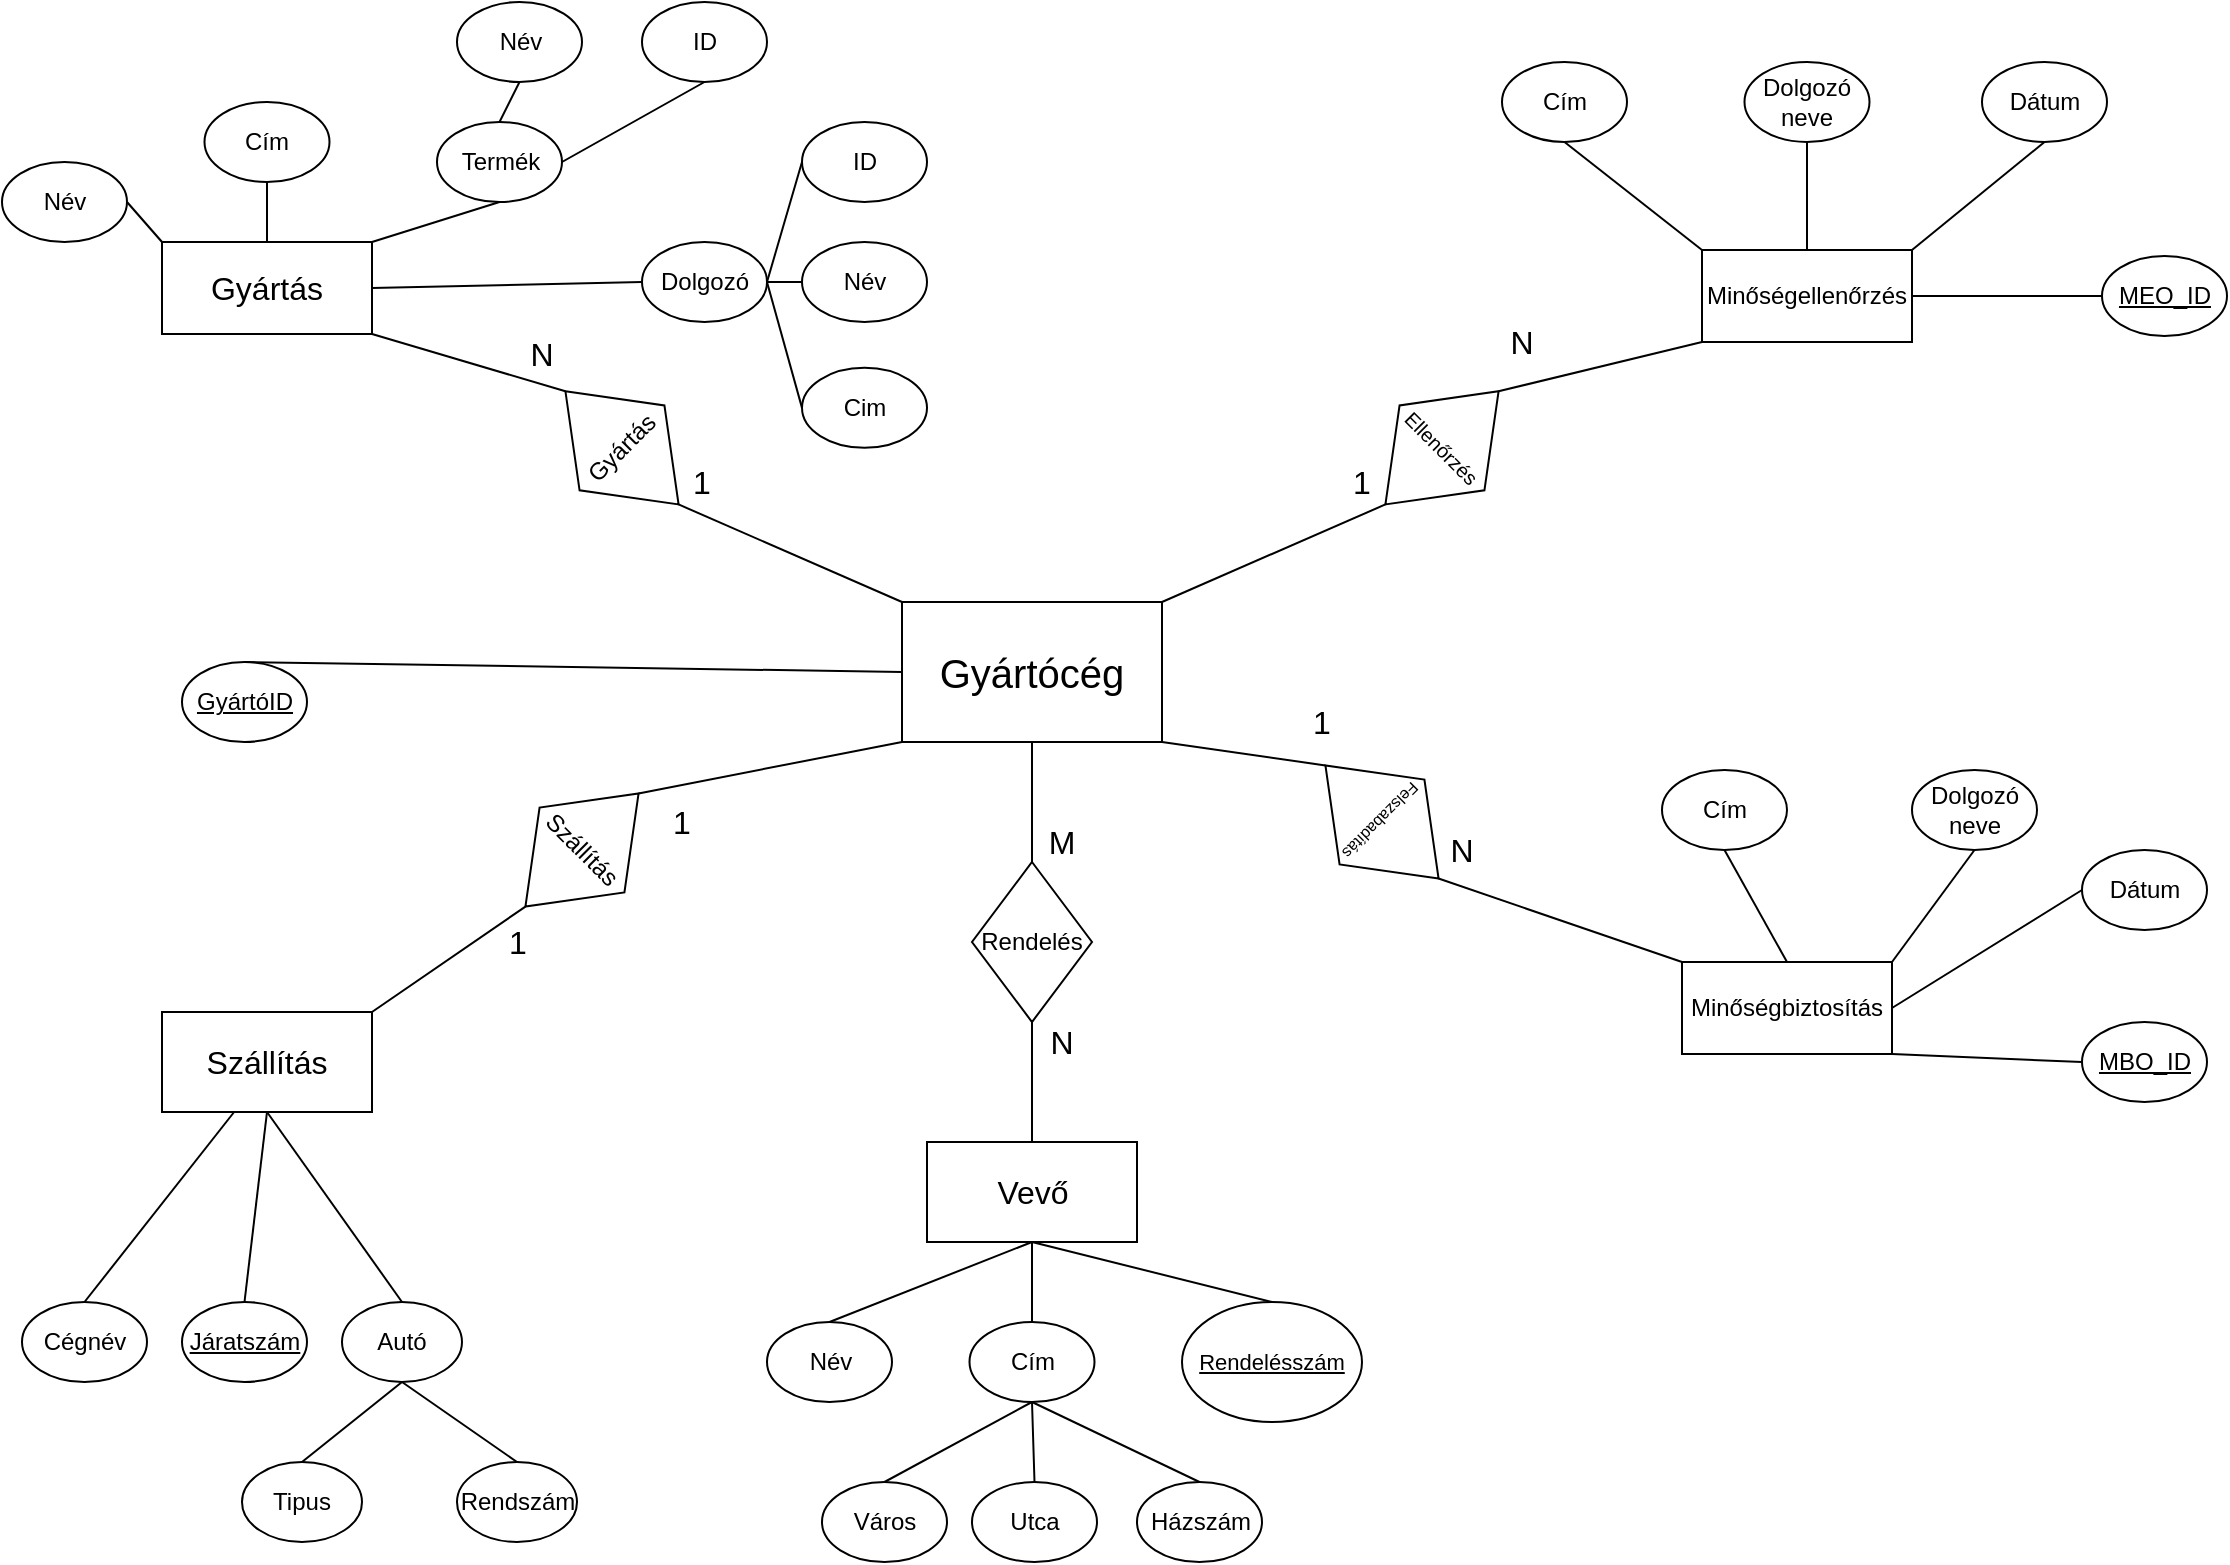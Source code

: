 <mxfile version="27.0.5">
  <diagram name="Page-1" id="xIXtGIpUdvKKng5NYEfO">
    <mxGraphModel dx="1489" dy="894" grid="1" gridSize="10" guides="1" tooltips="1" connect="1" arrows="1" fold="1" page="1" pageScale="1" pageWidth="1169" pageHeight="827" background="#ffffff" math="0" shadow="0">
      <root>
        <mxCell id="0" />
        <mxCell id="1" parent="0" />
        <mxCell id="x3FrayPWxcoxJuQc1qyT-40" value="&lt;font style=&quot;color: rgb(0, 0, 0); font-size: 20px;&quot;&gt;Gyártócég&lt;/font&gt;" style="rounded=0;whiteSpace=wrap;html=1;strokeColor=#000000;fillColor=#FFFFFF;" parent="1" vertex="1">
          <mxGeometry x="470" y="310" width="130" height="70" as="geometry" />
        </mxCell>
        <mxCell id="x3FrayPWxcoxJuQc1qyT-41" value="&lt;font style=&quot;font-size: 16px; color: rgb(0, 0, 0);&quot;&gt;Gyártás&lt;/font&gt;" style="rounded=0;whiteSpace=wrap;html=1;strokeColor=#000000;fillColor=#FFFFFF;" parent="1" vertex="1">
          <mxGeometry x="100" y="130" width="105" height="46" as="geometry" />
        </mxCell>
        <mxCell id="x3FrayPWxcoxJuQc1qyT-42" value="&lt;font style=&quot;color: rgb(0, 0, 0);&quot;&gt;Minőségellenőrzés&lt;/font&gt;" style="rounded=0;whiteSpace=wrap;html=1;strokeColor=#000000;fillColor=#FFFFFF;" parent="1" vertex="1">
          <mxGeometry x="870" y="134" width="105" height="46" as="geometry" />
        </mxCell>
        <mxCell id="x3FrayPWxcoxJuQc1qyT-43" value="&lt;font style=&quot;color: rgb(0, 0, 0);&quot;&gt;Minőségbiztosítás&lt;/font&gt;" style="rounded=0;whiteSpace=wrap;html=1;strokeColor=#000000;fillColor=#FFFFFF;" parent="1" vertex="1">
          <mxGeometry x="860" y="490" width="105" height="46" as="geometry" />
        </mxCell>
        <mxCell id="x3FrayPWxcoxJuQc1qyT-45" value="&lt;font style=&quot;font-size: 16px; color: rgb(0, 0, 0);&quot;&gt;Vevő&lt;/font&gt;" style="rounded=0;whiteSpace=wrap;html=1;strokeColor=#000000;fillColor=#FFFFFF;" parent="1" vertex="1">
          <mxGeometry x="482.5" y="580" width="105" height="50" as="geometry" />
        </mxCell>
        <mxCell id="x3FrayPWxcoxJuQc1qyT-46" value="&lt;font style=&quot;color: rgb(0, 0, 0);&quot;&gt;Gyártás&lt;/font&gt;" style="rhombus;whiteSpace=wrap;html=1;strokeColor=#000000;fillColor=#FFFFFF;rotation=-45;" parent="1" vertex="1">
          <mxGeometry x="300" y="192.93" width="60" height="80" as="geometry" />
        </mxCell>
        <mxCell id="x3FrayPWxcoxJuQc1qyT-47" value="&lt;font style=&quot;color: rgb(0, 0, 0); font-size: 10px;&quot;&gt;Ellenőrzés&lt;/font&gt;" style="rhombus;whiteSpace=wrap;html=1;strokeColor=#000000;fillColor=#FFFFFF;rotation=45;" parent="1" vertex="1">
          <mxGeometry x="710" y="192.93" width="60" height="80" as="geometry" />
        </mxCell>
        <mxCell id="x3FrayPWxcoxJuQc1qyT-48" value="&lt;font style=&quot;font-size: 8px; color: rgb(0, 0, 0);&quot;&gt;Felszabadítás&lt;/font&gt;" style="rhombus;whiteSpace=wrap;html=1;strokeColor=#000000;fillColor=#FFFFFF;rotation=135;" parent="1" vertex="1">
          <mxGeometry x="680" y="380" width="60" height="80" as="geometry" />
        </mxCell>
        <mxCell id="x3FrayPWxcoxJuQc1qyT-51" value="&lt;font style=&quot;color: rgb(0, 0, 0);&quot;&gt;Rendelés&lt;/font&gt;" style="rhombus;whiteSpace=wrap;html=1;strokeColor=#000000;fillColor=#FFFFFF;rotation=0;" parent="1" vertex="1">
          <mxGeometry x="505" y="440" width="60" height="80" as="geometry" />
        </mxCell>
        <mxCell id="x3FrayPWxcoxJuQc1qyT-52" value="" style="endArrow=none;html=1;rounded=0;strokeColor=#000000;entryX=0;entryY=1;entryDx=0;entryDy=0;exitX=0.5;exitY=0;exitDx=0;exitDy=0;" parent="1" source="x3FrayPWxcoxJuQc1qyT-47" target="x3FrayPWxcoxJuQc1qyT-42" edge="1">
          <mxGeometry width="50" height="50" relative="1" as="geometry">
            <mxPoint x="850" y="272.93" as="sourcePoint" />
            <mxPoint x="900" y="222.93" as="targetPoint" />
          </mxGeometry>
        </mxCell>
        <mxCell id="x3FrayPWxcoxJuQc1qyT-53" value="" style="endArrow=none;html=1;rounded=0;strokeColor=#000000;entryX=0.5;entryY=1;entryDx=0;entryDy=0;exitX=1;exitY=0;exitDx=0;exitDy=0;" parent="1" source="x3FrayPWxcoxJuQc1qyT-40" target="x3FrayPWxcoxJuQc1qyT-47" edge="1">
          <mxGeometry width="50" height="50" relative="1" as="geometry">
            <mxPoint x="620" y="334" as="sourcePoint" />
            <mxPoint x="670" y="284" as="targetPoint" />
          </mxGeometry>
        </mxCell>
        <mxCell id="x3FrayPWxcoxJuQc1qyT-54" value="" style="endArrow=none;html=1;rounded=0;strokeColor=#000000;entryX=1;entryY=1;entryDx=0;entryDy=0;exitX=0.5;exitY=1;exitDx=0;exitDy=0;" parent="1" source="x3FrayPWxcoxJuQc1qyT-48" target="x3FrayPWxcoxJuQc1qyT-40" edge="1">
          <mxGeometry width="50" height="50" relative="1" as="geometry">
            <mxPoint x="587.5" y="510" as="sourcePoint" />
            <mxPoint x="637.5" y="460" as="targetPoint" />
          </mxGeometry>
        </mxCell>
        <mxCell id="x3FrayPWxcoxJuQc1qyT-55" value="" style="endArrow=none;html=1;rounded=0;strokeColor=#000000;entryX=0.5;entryY=0;entryDx=0;entryDy=0;exitX=0;exitY=0;exitDx=0;exitDy=0;" parent="1" source="x3FrayPWxcoxJuQc1qyT-43" target="x3FrayPWxcoxJuQc1qyT-48" edge="1">
          <mxGeometry width="50" height="50" relative="1" as="geometry">
            <mxPoint x="720" y="540" as="sourcePoint" />
            <mxPoint x="770" y="490" as="targetPoint" />
          </mxGeometry>
        </mxCell>
        <mxCell id="x3FrayPWxcoxJuQc1qyT-56" value="" style="endArrow=none;html=1;rounded=0;strokeColor=#000000;entryX=1;entryY=1;entryDx=0;entryDy=0;exitX=0.5;exitY=0;exitDx=0;exitDy=0;" parent="1" source="x3FrayPWxcoxJuQc1qyT-46" target="x3FrayPWxcoxJuQc1qyT-41" edge="1">
          <mxGeometry width="50" height="50" relative="1" as="geometry">
            <mxPoint x="330" y="340" as="sourcePoint" />
            <mxPoint x="380" y="290" as="targetPoint" />
          </mxGeometry>
        </mxCell>
        <mxCell id="x3FrayPWxcoxJuQc1qyT-57" value="" style="endArrow=none;html=1;rounded=0;strokeColor=#000000;entryX=0.5;entryY=1;entryDx=0;entryDy=0;exitX=0;exitY=0;exitDx=0;exitDy=0;" parent="1" source="x3FrayPWxcoxJuQc1qyT-40" target="x3FrayPWxcoxJuQc1qyT-46" edge="1">
          <mxGeometry width="50" height="50" relative="1" as="geometry">
            <mxPoint x="270" y="414" as="sourcePoint" />
            <mxPoint x="320" y="364" as="targetPoint" />
          </mxGeometry>
        </mxCell>
        <mxCell id="x3FrayPWxcoxJuQc1qyT-62" value="" style="endArrow=none;html=1;rounded=0;strokeColor=#000000;entryX=0;entryY=0.5;entryDx=0;entryDy=0;exitX=0.5;exitY=0;exitDx=0;exitDy=0;" parent="1" source="x3FrayPWxcoxJuQc1qyT-70" target="x3FrayPWxcoxJuQc1qyT-40" edge="1">
          <mxGeometry width="50" height="50" relative="1" as="geometry">
            <mxPoint x="30" y="230" as="sourcePoint" />
            <mxPoint x="80" y="180" as="targetPoint" />
          </mxGeometry>
        </mxCell>
        <mxCell id="x3FrayPWxcoxJuQc1qyT-63" value="" style="endArrow=none;html=1;rounded=0;strokeColor=#000000;exitX=1;exitY=0.5;exitDx=0;exitDy=0;entryX=0;entryY=0;entryDx=0;entryDy=0;" parent="1" source="x3FrayPWxcoxJuQc1qyT-71" target="x3FrayPWxcoxJuQc1qyT-41" edge="1">
          <mxGeometry width="50" height="50" relative="1" as="geometry">
            <mxPoint x="280" y="100" as="sourcePoint" />
            <mxPoint x="330" y="50" as="targetPoint" />
          </mxGeometry>
        </mxCell>
        <mxCell id="x3FrayPWxcoxJuQc1qyT-64" value="" style="endArrow=none;html=1;rounded=0;strokeColor=#000000;entryX=0.5;entryY=1;entryDx=0;entryDy=0;exitX=0.5;exitY=0;exitDx=0;exitDy=0;" parent="1" source="x3FrayPWxcoxJuQc1qyT-41" target="x3FrayPWxcoxJuQc1qyT-72" edge="1">
          <mxGeometry width="50" height="50" relative="1" as="geometry">
            <mxPoint x="240" y="134" as="sourcePoint" />
            <mxPoint x="290" y="84" as="targetPoint" />
          </mxGeometry>
        </mxCell>
        <mxCell id="x3FrayPWxcoxJuQc1qyT-65" value="" style="endArrow=none;html=1;rounded=0;strokeColor=#000000;exitX=1;exitY=0;exitDx=0;exitDy=0;entryX=0.5;entryY=1;entryDx=0;entryDy=0;" parent="1" source="x3FrayPWxcoxJuQc1qyT-41" target="x3FrayPWxcoxJuQc1qyT-73" edge="1">
          <mxGeometry width="50" height="50" relative="1" as="geometry">
            <mxPoint x="240" y="176" as="sourcePoint" />
            <mxPoint x="290" y="126" as="targetPoint" />
          </mxGeometry>
        </mxCell>
        <mxCell id="x3FrayPWxcoxJuQc1qyT-66" value="" style="endArrow=none;html=1;rounded=0;strokeColor=#000000;entryX=0.5;entryY=1;entryDx=0;entryDy=0;exitX=1;exitY=0.5;exitDx=0;exitDy=0;" parent="1" source="x3FrayPWxcoxJuQc1qyT-73" target="x3FrayPWxcoxJuQc1qyT-74" edge="1">
          <mxGeometry width="50" height="50" relative="1" as="geometry">
            <mxPoint x="340" y="140" as="sourcePoint" />
            <mxPoint x="390" y="90" as="targetPoint" />
          </mxGeometry>
        </mxCell>
        <mxCell id="x3FrayPWxcoxJuQc1qyT-67" value="" style="endArrow=none;html=1;rounded=0;strokeColor=#000000;entryX=0.5;entryY=1;entryDx=0;entryDy=0;exitX=0.5;exitY=0;exitDx=0;exitDy=0;" parent="1" source="x3FrayPWxcoxJuQc1qyT-73" target="x3FrayPWxcoxJuQc1qyT-75" edge="1">
          <mxGeometry width="50" height="50" relative="1" as="geometry">
            <mxPoint x="410" y="140" as="sourcePoint" />
            <mxPoint x="460" y="90" as="targetPoint" />
          </mxGeometry>
        </mxCell>
        <mxCell id="x3FrayPWxcoxJuQc1qyT-68" value="" style="endArrow=none;html=1;rounded=0;strokeColor=#000000;entryX=0;entryY=0.5;entryDx=0;entryDy=0;exitX=1;exitY=0.5;exitDx=0;exitDy=0;" parent="1" source="x3FrayPWxcoxJuQc1qyT-41" target="x3FrayPWxcoxJuQc1qyT-76" edge="1">
          <mxGeometry width="50" height="50" relative="1" as="geometry">
            <mxPoint x="237.5" y="180" as="sourcePoint" />
            <mxPoint x="287.5" y="130" as="targetPoint" />
          </mxGeometry>
        </mxCell>
        <mxCell id="x3FrayPWxcoxJuQc1qyT-70" value="&lt;font style=&quot;color: rgb(0, 0, 0);&quot;&gt;&lt;u&gt;GyártóID&lt;/u&gt;&lt;/font&gt;" style="ellipse;whiteSpace=wrap;html=1;strokeColor=#000000;fillColor=#FFFFFF;" parent="1" vertex="1">
          <mxGeometry x="110" y="340" width="62.5" height="40" as="geometry" />
        </mxCell>
        <mxCell id="x3FrayPWxcoxJuQc1qyT-71" value="&lt;font style=&quot;color: rgb(0, 0, 0);&quot;&gt;Név&lt;/font&gt;" style="ellipse;whiteSpace=wrap;html=1;strokeColor=#000000;fillColor=#FFFFFF;" parent="1" vertex="1">
          <mxGeometry x="20" y="90" width="62.5" height="40" as="geometry" />
        </mxCell>
        <mxCell id="x3FrayPWxcoxJuQc1qyT-72" value="&lt;font style=&quot;color: rgb(0, 0, 0);&quot;&gt;Cím&lt;/font&gt;" style="ellipse;whiteSpace=wrap;html=1;strokeColor=#000000;fillColor=#FFFFFF;" parent="1" vertex="1">
          <mxGeometry x="121.25" y="60" width="62.5" height="40" as="geometry" />
        </mxCell>
        <mxCell id="x3FrayPWxcoxJuQc1qyT-73" value="&lt;font style=&quot;color: rgb(0, 0, 0);&quot;&gt;Termék&lt;/font&gt;" style="ellipse;whiteSpace=wrap;html=1;strokeColor=#000000;fillColor=#FFFFFF;" parent="1" vertex="1">
          <mxGeometry x="237.5" y="70" width="62.5" height="40" as="geometry" />
        </mxCell>
        <mxCell id="x3FrayPWxcoxJuQc1qyT-74" value="&lt;font style=&quot;color: rgb(0, 0, 0);&quot;&gt;ID&lt;/font&gt;" style="ellipse;whiteSpace=wrap;html=1;strokeColor=#000000;fillColor=#FFFFFF;" parent="1" vertex="1">
          <mxGeometry x="340" y="10" width="62.5" height="40" as="geometry" />
        </mxCell>
        <mxCell id="x3FrayPWxcoxJuQc1qyT-75" value="&lt;font style=&quot;color: rgb(0, 0, 0);&quot;&gt;Név&lt;/font&gt;" style="ellipse;whiteSpace=wrap;html=1;strokeColor=#000000;fillColor=#FFFFFF;" parent="1" vertex="1">
          <mxGeometry x="247.5" y="10" width="62.5" height="40" as="geometry" />
        </mxCell>
        <mxCell id="x3FrayPWxcoxJuQc1qyT-76" value="&lt;font style=&quot;color: rgb(0, 0, 0);&quot;&gt;Dolgozó&lt;/font&gt;" style="ellipse;whiteSpace=wrap;html=1;strokeColor=#000000;fillColor=#FFFFFF;" parent="1" vertex="1">
          <mxGeometry x="340" y="130" width="62.5" height="40" as="geometry" />
        </mxCell>
        <mxCell id="x3FrayPWxcoxJuQc1qyT-78" value="" style="endArrow=none;html=1;rounded=0;strokeColor=#000000;entryX=0;entryY=0.5;entryDx=0;entryDy=0;exitX=1;exitY=0.5;exitDx=0;exitDy=0;" parent="1" source="x3FrayPWxcoxJuQc1qyT-76" target="x3FrayPWxcoxJuQc1qyT-79" edge="1">
          <mxGeometry width="50" height="50" relative="1" as="geometry">
            <mxPoint x="340" y="140" as="sourcePoint" />
            <mxPoint x="390" y="90" as="targetPoint" />
          </mxGeometry>
        </mxCell>
        <mxCell id="x3FrayPWxcoxJuQc1qyT-79" value="&lt;font style=&quot;color: rgb(0, 0, 0);&quot;&gt;ID&lt;/font&gt;" style="ellipse;whiteSpace=wrap;html=1;strokeColor=#000000;fillColor=#FFFFFF;" parent="1" vertex="1">
          <mxGeometry x="420" y="70" width="62.5" height="40" as="geometry" />
        </mxCell>
        <mxCell id="x3FrayPWxcoxJuQc1qyT-80" value="&lt;font style=&quot;color: rgb(0, 0, 0);&quot;&gt;Név&lt;/font&gt;" style="ellipse;whiteSpace=wrap;html=1;strokeColor=#000000;fillColor=#FFFFFF;" parent="1" vertex="1">
          <mxGeometry x="420" y="130" width="62.5" height="40" as="geometry" />
        </mxCell>
        <mxCell id="x3FrayPWxcoxJuQc1qyT-81" value="&lt;font style=&quot;color: rgb(0, 0, 0);&quot;&gt;Cim&lt;/font&gt;" style="ellipse;whiteSpace=wrap;html=1;strokeColor=#000000;fillColor=#FFFFFF;" parent="1" vertex="1">
          <mxGeometry x="420" y="192.93" width="62.5" height="40" as="geometry" />
        </mxCell>
        <mxCell id="x3FrayPWxcoxJuQc1qyT-82" value="" style="endArrow=none;html=1;rounded=0;strokeColor=#000000;entryX=0;entryY=0.5;entryDx=0;entryDy=0;exitX=1;exitY=0.5;exitDx=0;exitDy=0;" parent="1" source="x3FrayPWxcoxJuQc1qyT-76" target="x3FrayPWxcoxJuQc1qyT-80" edge="1">
          <mxGeometry width="50" height="50" relative="1" as="geometry">
            <mxPoint x="490" y="160" as="sourcePoint" />
            <mxPoint x="540" y="110" as="targetPoint" />
          </mxGeometry>
        </mxCell>
        <mxCell id="x3FrayPWxcoxJuQc1qyT-83" value="" style="endArrow=none;html=1;rounded=0;strokeColor=#000000;entryX=1;entryY=0.5;entryDx=0;entryDy=0;exitX=0;exitY=0.5;exitDx=0;exitDy=0;" parent="1" source="x3FrayPWxcoxJuQc1qyT-81" target="x3FrayPWxcoxJuQc1qyT-76" edge="1">
          <mxGeometry width="50" height="50" relative="1" as="geometry">
            <mxPoint x="535" y="230" as="sourcePoint" />
            <mxPoint x="585" y="180" as="targetPoint" />
          </mxGeometry>
        </mxCell>
        <mxCell id="x3FrayPWxcoxJuQc1qyT-86" value="" style="endArrow=none;html=1;rounded=0;strokeColor=#000000;entryX=0.5;entryY=1;entryDx=0;entryDy=0;exitX=0.5;exitY=0;exitDx=0;exitDy=0;" parent="1" source="x3FrayPWxcoxJuQc1qyT-95" target="x3FrayPWxcoxJuQc1qyT-45" edge="1">
          <mxGeometry width="50" height="50" relative="1" as="geometry">
            <mxPoint x="390" y="678" as="sourcePoint" />
            <mxPoint x="440" y="628" as="targetPoint" />
          </mxGeometry>
        </mxCell>
        <mxCell id="x3FrayPWxcoxJuQc1qyT-87" value="" style="endArrow=none;html=1;rounded=0;strokeColor=#000000;entryX=0.5;entryY=1;entryDx=0;entryDy=0;exitX=0.5;exitY=0;exitDx=0;exitDy=0;" parent="1" source="x3FrayPWxcoxJuQc1qyT-97" target="x3FrayPWxcoxJuQc1qyT-45" edge="1">
          <mxGeometry width="50" height="50" relative="1" as="geometry">
            <mxPoint x="660" y="650" as="sourcePoint" />
            <mxPoint x="710" y="600" as="targetPoint" />
          </mxGeometry>
        </mxCell>
        <mxCell id="x3FrayPWxcoxJuQc1qyT-88" value="" style="endArrow=none;html=1;rounded=0;strokeColor=#000000;entryX=0.5;entryY=1;entryDx=0;entryDy=0;exitX=0.5;exitY=0;exitDx=0;exitDy=0;" parent="1" source="x3FrayPWxcoxJuQc1qyT-96" target="x3FrayPWxcoxJuQc1qyT-45" edge="1">
          <mxGeometry width="50" height="50" relative="1" as="geometry">
            <mxPoint x="440" y="760" as="sourcePoint" />
            <mxPoint x="490" y="710" as="targetPoint" />
          </mxGeometry>
        </mxCell>
        <mxCell id="x3FrayPWxcoxJuQc1qyT-89" value="" style="endArrow=none;html=1;rounded=0;strokeColor=#000000;entryX=0.5;entryY=1;entryDx=0;entryDy=0;exitX=0.5;exitY=0;exitDx=0;exitDy=0;" parent="1" source="x3FrayPWxcoxJuQc1qyT-42" target="x3FrayPWxcoxJuQc1qyT-99" edge="1">
          <mxGeometry width="50" height="50" relative="1" as="geometry">
            <mxPoint x="880" y="137" as="sourcePoint" />
            <mxPoint x="930" y="87" as="targetPoint" />
          </mxGeometry>
        </mxCell>
        <mxCell id="x3FrayPWxcoxJuQc1qyT-90" value="" style="endArrow=none;html=1;rounded=0;strokeColor=#000000;entryX=0.5;entryY=1;entryDx=0;entryDy=0;exitX=1;exitY=0;exitDx=0;exitDy=0;" parent="1" source="x3FrayPWxcoxJuQc1qyT-42" target="x3FrayPWxcoxJuQc1qyT-100" edge="1">
          <mxGeometry width="50" height="50" relative="1" as="geometry">
            <mxPoint x="965" y="232.93" as="sourcePoint" />
            <mxPoint x="1015" y="182.93" as="targetPoint" />
          </mxGeometry>
        </mxCell>
        <mxCell id="x3FrayPWxcoxJuQc1qyT-91" value="" style="endArrow=none;html=1;rounded=0;strokeColor=#000000;entryX=0;entryY=0.5;entryDx=0;entryDy=0;exitX=1;exitY=0.5;exitDx=0;exitDy=0;" parent="1" source="x3FrayPWxcoxJuQc1qyT-42" target="x3FrayPWxcoxJuQc1qyT-101" edge="1">
          <mxGeometry width="50" height="50" relative="1" as="geometry">
            <mxPoint x="975" y="220" as="sourcePoint" />
            <mxPoint x="1025" y="170" as="targetPoint" />
          </mxGeometry>
        </mxCell>
        <mxCell id="x3FrayPWxcoxJuQc1qyT-92" value="" style="endArrow=none;html=1;rounded=0;strokeColor=#000000;entryX=0.5;entryY=1;entryDx=0;entryDy=0;exitX=0;exitY=0;exitDx=0;exitDy=0;" parent="1" source="x3FrayPWxcoxJuQc1qyT-42" target="x3FrayPWxcoxJuQc1qyT-98" edge="1">
          <mxGeometry width="50" height="50" relative="1" as="geometry">
            <mxPoint x="770" y="160" as="sourcePoint" />
            <mxPoint x="820" y="110" as="targetPoint" />
          </mxGeometry>
        </mxCell>
        <mxCell id="x3FrayPWxcoxJuQc1qyT-95" value="&lt;font style=&quot;color: rgb(0, 0, 0);&quot;&gt;Név&lt;/font&gt;" style="ellipse;whiteSpace=wrap;html=1;strokeColor=#000000;fillColor=#FFFFFF;" parent="1" vertex="1">
          <mxGeometry x="402.5" y="670" width="62.5" height="40" as="geometry" />
        </mxCell>
        <mxCell id="x3FrayPWxcoxJuQc1qyT-96" value="&lt;font style=&quot;color: rgb(0, 0, 0);&quot;&gt;Cím&lt;/font&gt;" style="ellipse;whiteSpace=wrap;html=1;strokeColor=#000000;fillColor=#FFFFFF;" parent="1" vertex="1">
          <mxGeometry x="503.75" y="670" width="62.5" height="40" as="geometry" />
        </mxCell>
        <mxCell id="x3FrayPWxcoxJuQc1qyT-97" value="&lt;font style=&quot;color: rgb(0, 0, 0); font-size: 11px;&quot;&gt;&lt;u style=&quot;&quot;&gt;Rendelésszám&lt;/u&gt;&lt;/font&gt;" style="ellipse;whiteSpace=wrap;html=1;strokeColor=#000000;fillColor=#FFFFFF;" parent="1" vertex="1">
          <mxGeometry x="610" y="660" width="90" height="60" as="geometry" />
        </mxCell>
        <mxCell id="x3FrayPWxcoxJuQc1qyT-98" value="&lt;font style=&quot;color: rgb(0, 0, 0);&quot;&gt;Cím&lt;/font&gt;" style="ellipse;whiteSpace=wrap;html=1;strokeColor=#000000;fillColor=#FFFFFF;" parent="1" vertex="1">
          <mxGeometry x="770" y="40" width="62.5" height="40" as="geometry" />
        </mxCell>
        <mxCell id="x3FrayPWxcoxJuQc1qyT-99" value="&lt;font style=&quot;color: rgb(0, 0, 0);&quot;&gt;Dolgozó neve&lt;/font&gt;" style="ellipse;whiteSpace=wrap;html=1;strokeColor=#000000;fillColor=#FFFFFF;" parent="1" vertex="1">
          <mxGeometry x="891.25" y="40" width="62.5" height="40" as="geometry" />
        </mxCell>
        <mxCell id="x3FrayPWxcoxJuQc1qyT-100" value="&lt;font style=&quot;color: rgb(0, 0, 0);&quot;&gt;Dátum&lt;/font&gt;" style="ellipse;whiteSpace=wrap;html=1;strokeColor=#000000;fillColor=#FFFFFF;" parent="1" vertex="1">
          <mxGeometry x="1010" y="40" width="62.5" height="40" as="geometry" />
        </mxCell>
        <mxCell id="x3FrayPWxcoxJuQc1qyT-101" value="&lt;font style=&quot;color: rgb(0, 0, 0);&quot;&gt;&lt;u&gt;MEO_ID&lt;/u&gt;&lt;/font&gt;" style="ellipse;whiteSpace=wrap;html=1;strokeColor=#000000;fillColor=#FFFFFF;" parent="1" vertex="1">
          <mxGeometry x="1070" y="137" width="62.5" height="40" as="geometry" />
        </mxCell>
        <mxCell id="x3FrayPWxcoxJuQc1qyT-102" value="" style="endArrow=none;html=1;rounded=0;strokeColor=#000000;entryX=0.5;entryY=1;entryDx=0;entryDy=0;exitX=0.5;exitY=0;exitDx=0;exitDy=0;" parent="1" source="x3FrayPWxcoxJuQc1qyT-43" target="x3FrayPWxcoxJuQc1qyT-111" edge="1">
          <mxGeometry width="50" height="50" relative="1" as="geometry">
            <mxPoint x="760" y="500" as="sourcePoint" />
            <mxPoint x="810" y="450" as="targetPoint" />
          </mxGeometry>
        </mxCell>
        <mxCell id="x3FrayPWxcoxJuQc1qyT-103" value="" style="endArrow=none;html=1;rounded=0;strokeColor=#000000;entryX=0.5;entryY=1;entryDx=0;entryDy=0;exitX=1;exitY=0;exitDx=0;exitDy=0;" parent="1" source="x3FrayPWxcoxJuQc1qyT-43" target="x3FrayPWxcoxJuQc1qyT-112" edge="1">
          <mxGeometry width="50" height="50" relative="1" as="geometry">
            <mxPoint x="950" y="628" as="sourcePoint" />
            <mxPoint x="1000" y="578" as="targetPoint" />
          </mxGeometry>
        </mxCell>
        <mxCell id="x3FrayPWxcoxJuQc1qyT-104" value="" style="endArrow=none;html=1;rounded=0;strokeColor=#000000;entryX=0;entryY=0.5;entryDx=0;entryDy=0;exitX=1;exitY=0.5;exitDx=0;exitDy=0;" parent="1" source="x3FrayPWxcoxJuQc1qyT-43" target="x3FrayPWxcoxJuQc1qyT-113" edge="1">
          <mxGeometry width="50" height="50" relative="1" as="geometry">
            <mxPoint x="965" y="610" as="sourcePoint" />
            <mxPoint x="1015" y="560" as="targetPoint" />
          </mxGeometry>
        </mxCell>
        <mxCell id="x3FrayPWxcoxJuQc1qyT-105" value="" style="endArrow=none;html=1;rounded=0;strokeColor=#000000;entryX=0;entryY=0.5;entryDx=0;entryDy=0;exitX=1;exitY=1;exitDx=0;exitDy=0;" parent="1" source="x3FrayPWxcoxJuQc1qyT-43" target="x3FrayPWxcoxJuQc1qyT-114" edge="1">
          <mxGeometry width="50" height="50" relative="1" as="geometry">
            <mxPoint x="940" y="645" as="sourcePoint" />
            <mxPoint x="990" y="595" as="targetPoint" />
          </mxGeometry>
        </mxCell>
        <mxCell id="x3FrayPWxcoxJuQc1qyT-106" value="" style="endArrow=none;html=1;rounded=0;strokeColor=#000000;entryX=0.5;entryY=1;entryDx=0;entryDy=0;exitX=0.5;exitY=0;exitDx=0;exitDy=0;" parent="1" source="x3FrayPWxcoxJuQc1qyT-51" target="x3FrayPWxcoxJuQc1qyT-40" edge="1">
          <mxGeometry width="50" height="50" relative="1" as="geometry">
            <mxPoint x="440" y="464" as="sourcePoint" />
            <mxPoint x="490" y="414" as="targetPoint" />
          </mxGeometry>
        </mxCell>
        <mxCell id="x3FrayPWxcoxJuQc1qyT-107" value="" style="endArrow=none;html=1;rounded=0;strokeColor=#000000;entryX=0.5;entryY=1;entryDx=0;entryDy=0;exitX=0.5;exitY=0;exitDx=0;exitDy=0;" parent="1" source="x3FrayPWxcoxJuQc1qyT-45" target="x3FrayPWxcoxJuQc1qyT-51" edge="1">
          <mxGeometry width="50" height="50" relative="1" as="geometry">
            <mxPoint x="400" y="586" as="sourcePoint" />
            <mxPoint x="450" y="536" as="targetPoint" />
          </mxGeometry>
        </mxCell>
        <mxCell id="x3FrayPWxcoxJuQc1qyT-108" value="" style="endArrow=none;html=1;rounded=0;strokeColor=#000000;entryX=0;entryY=1;entryDx=0;entryDy=0;exitX=0.5;exitY=0;exitDx=0;exitDy=0;" parent="1" source="x3FrayPWxcoxJuQc1qyT-117" target="x3FrayPWxcoxJuQc1qyT-40" edge="1">
          <mxGeometry width="50" height="50" relative="1" as="geometry">
            <mxPoint x="346.25" y="445" as="sourcePoint" />
            <mxPoint x="396.25" y="395" as="targetPoint" />
          </mxGeometry>
        </mxCell>
        <mxCell id="x3FrayPWxcoxJuQc1qyT-109" value="" style="endArrow=none;html=1;rounded=0;strokeColor=#000000;entryX=0.5;entryY=1;entryDx=0;entryDy=0;exitX=1;exitY=0;exitDx=0;exitDy=0;" parent="1" source="x3FrayPWxcoxJuQc1qyT-115" target="x3FrayPWxcoxJuQc1qyT-117" edge="1">
          <mxGeometry width="50" height="50" relative="1" as="geometry">
            <mxPoint x="150" y="490" as="sourcePoint" />
            <mxPoint x="200" y="440" as="targetPoint" />
          </mxGeometry>
        </mxCell>
        <mxCell id="x3FrayPWxcoxJuQc1qyT-110" value="" style="endArrow=none;html=1;rounded=0;strokeColor=#000000;entryX=0.381;entryY=0.9;entryDx=0;entryDy=0;entryPerimeter=0;exitX=0.5;exitY=0;exitDx=0;exitDy=0;" parent="1" source="x3FrayPWxcoxJuQc1qyT-116" target="x3FrayPWxcoxJuQc1qyT-115" edge="1">
          <mxGeometry width="50" height="50" relative="1" as="geometry">
            <mxPoint x="58.75" y="630" as="sourcePoint" />
            <mxPoint x="108.75" y="580" as="targetPoint" />
          </mxGeometry>
        </mxCell>
        <mxCell id="x3FrayPWxcoxJuQc1qyT-111" value="&lt;font style=&quot;color: rgb(0, 0, 0);&quot;&gt;Cím&lt;/font&gt;" style="ellipse;whiteSpace=wrap;html=1;strokeColor=#000000;fillColor=#FFFFFF;" parent="1" vertex="1">
          <mxGeometry x="850" y="394" width="62.5" height="40" as="geometry" />
        </mxCell>
        <mxCell id="x3FrayPWxcoxJuQc1qyT-112" value="&lt;font style=&quot;color: rgb(0, 0, 0);&quot;&gt;Dolgozó neve&lt;/font&gt;" style="ellipse;whiteSpace=wrap;html=1;strokeColor=#000000;fillColor=#FFFFFF;" parent="1" vertex="1">
          <mxGeometry x="975" y="394" width="62.5" height="40" as="geometry" />
        </mxCell>
        <mxCell id="x3FrayPWxcoxJuQc1qyT-113" value="&lt;font style=&quot;color: rgb(0, 0, 0);&quot;&gt;Dátum&lt;/font&gt;" style="ellipse;whiteSpace=wrap;html=1;strokeColor=#000000;fillColor=#FFFFFF;" parent="1" vertex="1">
          <mxGeometry x="1060" y="434" width="62.5" height="40" as="geometry" />
        </mxCell>
        <mxCell id="x3FrayPWxcoxJuQc1qyT-114" value="&lt;font style=&quot;color: rgb(0, 0, 0);&quot;&gt;&lt;u&gt;MBO_ID&lt;/u&gt;&lt;/font&gt;" style="ellipse;whiteSpace=wrap;html=1;strokeColor=#000000;fillColor=#FFFFFF;" parent="1" vertex="1">
          <mxGeometry x="1060" y="520" width="62.5" height="40" as="geometry" />
        </mxCell>
        <mxCell id="x3FrayPWxcoxJuQc1qyT-115" value="&lt;font style=&quot;font-size: 16px; color: rgb(0, 0, 0);&quot;&gt;Szállítás&lt;/font&gt;" style="rounded=0;whiteSpace=wrap;html=1;strokeColor=#000000;fillColor=#FFFFFF;" parent="1" vertex="1">
          <mxGeometry x="100" y="515" width="105" height="50" as="geometry" />
        </mxCell>
        <mxCell id="x3FrayPWxcoxJuQc1qyT-116" value="&lt;font style=&quot;color: rgb(0, 0, 0);&quot;&gt;Cégnév&lt;/font&gt;" style="ellipse;whiteSpace=wrap;html=1;strokeColor=#000000;fillColor=#FFFFFF;" parent="1" vertex="1">
          <mxGeometry x="30" y="660" width="62.5" height="40" as="geometry" />
        </mxCell>
        <mxCell id="x3FrayPWxcoxJuQc1qyT-117" value="&lt;font style=&quot;color: rgb(0, 0, 0);&quot;&gt;Szállítás&lt;/font&gt;" style="rhombus;whiteSpace=wrap;html=1;strokeColor=#000000;fillColor=#FFFFFF;rotation=45;" parent="1" vertex="1">
          <mxGeometry x="280" y="394" width="60" height="80" as="geometry" />
        </mxCell>
        <mxCell id="x3FrayPWxcoxJuQc1qyT-118" value="&lt;font style=&quot;color: rgb(0, 0, 0);&quot;&gt;&lt;u&gt;Járatszám&lt;/u&gt;&lt;/font&gt;" style="ellipse;whiteSpace=wrap;html=1;strokeColor=#000000;fillColor=#FFFFFF;" parent="1" vertex="1">
          <mxGeometry x="110" y="660" width="62.5" height="40" as="geometry" />
        </mxCell>
        <mxCell id="x3FrayPWxcoxJuQc1qyT-119" value="" style="endArrow=none;html=1;rounded=0;strokeColor=#000000;entryX=0.5;entryY=1;entryDx=0;entryDy=0;exitX=0.5;exitY=0;exitDx=0;exitDy=0;" parent="1" source="x3FrayPWxcoxJuQc1qyT-118" target="x3FrayPWxcoxJuQc1qyT-115" edge="1">
          <mxGeometry width="50" height="50" relative="1" as="geometry">
            <mxPoint x="121.25" y="640" as="sourcePoint" />
            <mxPoint x="171.25" y="590" as="targetPoint" />
          </mxGeometry>
        </mxCell>
        <mxCell id="x3FrayPWxcoxJuQc1qyT-120" value="&lt;font style=&quot;color: rgb(0, 0, 0);&quot;&gt;Város&lt;/font&gt;" style="ellipse;whiteSpace=wrap;html=1;strokeColor=#000000;fillColor=#FFFFFF;" parent="1" vertex="1">
          <mxGeometry x="430" y="750" width="62.5" height="40" as="geometry" />
        </mxCell>
        <mxCell id="x3FrayPWxcoxJuQc1qyT-121" value="&lt;font style=&quot;color: rgb(0, 0, 0);&quot;&gt;Utca&lt;/font&gt;" style="ellipse;whiteSpace=wrap;html=1;strokeColor=#000000;fillColor=#FFFFFF;" parent="1" vertex="1">
          <mxGeometry x="505" y="750" width="62.5" height="40" as="geometry" />
        </mxCell>
        <mxCell id="x3FrayPWxcoxJuQc1qyT-122" value="&lt;font style=&quot;color: rgb(0, 0, 0);&quot;&gt;Házszám&lt;/font&gt;" style="ellipse;whiteSpace=wrap;html=1;strokeColor=#000000;fillColor=#FFFFFF;" parent="1" vertex="1">
          <mxGeometry x="587.5" y="750" width="62.5" height="40" as="geometry" />
        </mxCell>
        <mxCell id="x3FrayPWxcoxJuQc1qyT-123" value="" style="endArrow=none;html=1;rounded=0;strokeColor=#000000;exitX=0.5;exitY=1;exitDx=0;exitDy=0;entryX=0.5;entryY=0;entryDx=0;entryDy=0;" parent="1" source="x3FrayPWxcoxJuQc1qyT-96" target="x3FrayPWxcoxJuQc1qyT-120" edge="1">
          <mxGeometry width="50" height="50" relative="1" as="geometry">
            <mxPoint x="390" y="720" as="sourcePoint" />
            <mxPoint x="340" y="790" as="targetPoint" />
          </mxGeometry>
        </mxCell>
        <mxCell id="x3FrayPWxcoxJuQc1qyT-124" value="" style="endArrow=none;html=1;rounded=0;strokeColor=#000000;exitX=0.5;exitY=1;exitDx=0;exitDy=0;entryX=0.5;entryY=0;entryDx=0;entryDy=0;" parent="1" source="x3FrayPWxcoxJuQc1qyT-96" target="x3FrayPWxcoxJuQc1qyT-121" edge="1">
          <mxGeometry width="50" height="50" relative="1" as="geometry">
            <mxPoint x="760" y="720" as="sourcePoint" />
            <mxPoint x="710" y="790" as="targetPoint" />
          </mxGeometry>
        </mxCell>
        <mxCell id="x3FrayPWxcoxJuQc1qyT-125" value="" style="endArrow=none;html=1;rounded=0;strokeColor=#000000;exitX=0.5;exitY=1;exitDx=0;exitDy=0;entryX=0.5;entryY=0;entryDx=0;entryDy=0;" parent="1" source="x3FrayPWxcoxJuQc1qyT-96" target="x3FrayPWxcoxJuQc1qyT-122" edge="1">
          <mxGeometry width="50" height="50" relative="1" as="geometry">
            <mxPoint x="740" y="720" as="sourcePoint" />
            <mxPoint x="690" y="790" as="targetPoint" />
          </mxGeometry>
        </mxCell>
        <mxCell id="x3FrayPWxcoxJuQc1qyT-126" value="" style="endArrow=none;html=1;rounded=0;strokeColor=#000000;exitX=0.5;exitY=1;exitDx=0;exitDy=0;entryX=0.5;entryY=0;entryDx=0;entryDy=0;" parent="1" source="x3FrayPWxcoxJuQc1qyT-115" target="x3FrayPWxcoxJuQc1qyT-130" edge="1">
          <mxGeometry width="50" height="50" relative="1" as="geometry">
            <mxPoint x="320" y="600" as="sourcePoint" />
            <mxPoint x="270" y="670" as="targetPoint" />
          </mxGeometry>
        </mxCell>
        <mxCell id="x3FrayPWxcoxJuQc1qyT-127" value="" style="endArrow=none;html=1;rounded=0;strokeColor=#000000;exitX=0.5;exitY=1;exitDx=0;exitDy=0;entryX=0.5;entryY=0;entryDx=0;entryDy=0;" parent="1" source="x3FrayPWxcoxJuQc1qyT-130" target="x3FrayPWxcoxJuQc1qyT-131" edge="1">
          <mxGeometry width="50" height="50" relative="1" as="geometry">
            <mxPoint x="92.5" y="720" as="sourcePoint" />
            <mxPoint x="42.5" y="790" as="targetPoint" />
          </mxGeometry>
        </mxCell>
        <mxCell id="x3FrayPWxcoxJuQc1qyT-128" value="" style="endArrow=none;html=1;rounded=0;strokeColor=#000000;exitX=0.5;exitY=1;exitDx=0;exitDy=0;entryX=0.5;entryY=0;entryDx=0;entryDy=0;" parent="1" source="x3FrayPWxcoxJuQc1qyT-130" target="x3FrayPWxcoxJuQc1qyT-132" edge="1">
          <mxGeometry width="50" height="50" relative="1" as="geometry">
            <mxPoint x="255" y="700" as="sourcePoint" />
            <mxPoint x="205" y="770" as="targetPoint" />
          </mxGeometry>
        </mxCell>
        <mxCell id="x3FrayPWxcoxJuQc1qyT-130" value="&lt;font style=&quot;color: rgb(0, 0, 0);&quot;&gt;Autó&lt;/font&gt;" style="ellipse;whiteSpace=wrap;html=1;strokeColor=#000000;fillColor=#FFFFFF;" parent="1" vertex="1">
          <mxGeometry x="190" y="660" width="60" height="40" as="geometry" />
        </mxCell>
        <mxCell id="x3FrayPWxcoxJuQc1qyT-131" value="&lt;font style=&quot;color: rgb(0, 0, 0);&quot;&gt;Tipus&lt;/font&gt;" style="ellipse;whiteSpace=wrap;html=1;strokeColor=#000000;fillColor=#FFFFFF;" parent="1" vertex="1">
          <mxGeometry x="140" y="740" width="60" height="40" as="geometry" />
        </mxCell>
        <mxCell id="x3FrayPWxcoxJuQc1qyT-132" value="&lt;font style=&quot;color: rgb(0, 0, 0);&quot;&gt;Rendszám&lt;/font&gt;" style="ellipse;whiteSpace=wrap;html=1;strokeColor=#000000;fillColor=#FFFFFF;" parent="1" vertex="1">
          <mxGeometry x="247.5" y="740" width="60" height="40" as="geometry" />
        </mxCell>
        <mxCell id="UOhEeOM4flEoUmXimytb-1" value="&lt;font style=&quot;font-size: 16px; color: rgb(0, 0, 0);&quot;&gt;1&lt;/font&gt;" style="text;html=1;align=center;verticalAlign=middle;whiteSpace=wrap;rounded=0;" parent="1" vertex="1">
          <mxGeometry x="360" y="240" width="20" height="20" as="geometry" />
        </mxCell>
        <mxCell id="UOhEeOM4flEoUmXimytb-2" value="&lt;font style=&quot;font-size: 16px; color: rgb(0, 0, 0);&quot;&gt;N&lt;/font&gt;" style="text;html=1;align=center;verticalAlign=middle;whiteSpace=wrap;rounded=0;" parent="1" vertex="1">
          <mxGeometry x="280" y="176" width="20" height="20" as="geometry" />
        </mxCell>
        <mxCell id="UOhEeOM4flEoUmXimytb-3" value="&lt;font style=&quot;font-size: 16px; color: rgb(0, 0, 0);&quot;&gt;1&lt;/font&gt;" style="text;html=1;align=center;verticalAlign=middle;whiteSpace=wrap;rounded=0;" parent="1" vertex="1">
          <mxGeometry x="690" y="240" width="20" height="20" as="geometry" />
        </mxCell>
        <mxCell id="UOhEeOM4flEoUmXimytb-4" value="&lt;font style=&quot;font-size: 16px; color: rgb(0, 0, 0);&quot;&gt;N&lt;/font&gt;" style="text;html=1;align=center;verticalAlign=middle;whiteSpace=wrap;rounded=0;" parent="1" vertex="1">
          <mxGeometry x="770" y="170" width="20" height="20" as="geometry" />
        </mxCell>
        <mxCell id="UOhEeOM4flEoUmXimytb-5" value="&lt;font style=&quot;font-size: 16px; color: rgb(0, 0, 0);&quot;&gt;N&lt;/font&gt;" style="text;html=1;align=center;verticalAlign=middle;whiteSpace=wrap;rounded=0;" parent="1" vertex="1">
          <mxGeometry x="540" y="520" width="20" height="20" as="geometry" />
        </mxCell>
        <mxCell id="UOhEeOM4flEoUmXimytb-6" value="&lt;font style=&quot;font-size: 16px; color: rgb(0, 0, 0);&quot;&gt;M&lt;/font&gt;" style="text;html=1;align=center;verticalAlign=middle;whiteSpace=wrap;rounded=0;" parent="1" vertex="1">
          <mxGeometry x="540" y="420" width="20" height="20" as="geometry" />
        </mxCell>
        <mxCell id="UOhEeOM4flEoUmXimytb-7" value="&lt;font style=&quot;font-size: 16px; color: rgb(0, 0, 0);&quot;&gt;1&lt;/font&gt;" style="text;html=1;align=center;verticalAlign=middle;whiteSpace=wrap;rounded=0;" parent="1" vertex="1">
          <mxGeometry x="670" y="360" width="20" height="20" as="geometry" />
        </mxCell>
        <mxCell id="UOhEeOM4flEoUmXimytb-8" value="&lt;font style=&quot;font-size: 16px; color: rgb(0, 0, 0);&quot;&gt;1&lt;/font&gt;" style="text;html=1;align=center;verticalAlign=middle;whiteSpace=wrap;rounded=0;" parent="1" vertex="1">
          <mxGeometry x="267.5" y="470" width="20" height="20" as="geometry" />
        </mxCell>
        <mxCell id="UOhEeOM4flEoUmXimytb-9" value="&lt;font style=&quot;font-size: 16px; color: rgb(0, 0, 0);&quot;&gt;N&lt;/font&gt;" style="text;html=1;align=center;verticalAlign=middle;whiteSpace=wrap;rounded=0;" parent="1" vertex="1">
          <mxGeometry x="740" y="424" width="20" height="20" as="geometry" />
        </mxCell>
        <mxCell id="UOhEeOM4flEoUmXimytb-12" value="&lt;font style=&quot;font-size: 16px; color: rgb(0, 0, 0);&quot;&gt;1&lt;/font&gt;" style="text;html=1;align=center;verticalAlign=middle;whiteSpace=wrap;rounded=0;" parent="1" vertex="1">
          <mxGeometry x="350" y="410" width="20" height="20" as="geometry" />
        </mxCell>
      </root>
    </mxGraphModel>
  </diagram>
</mxfile>
